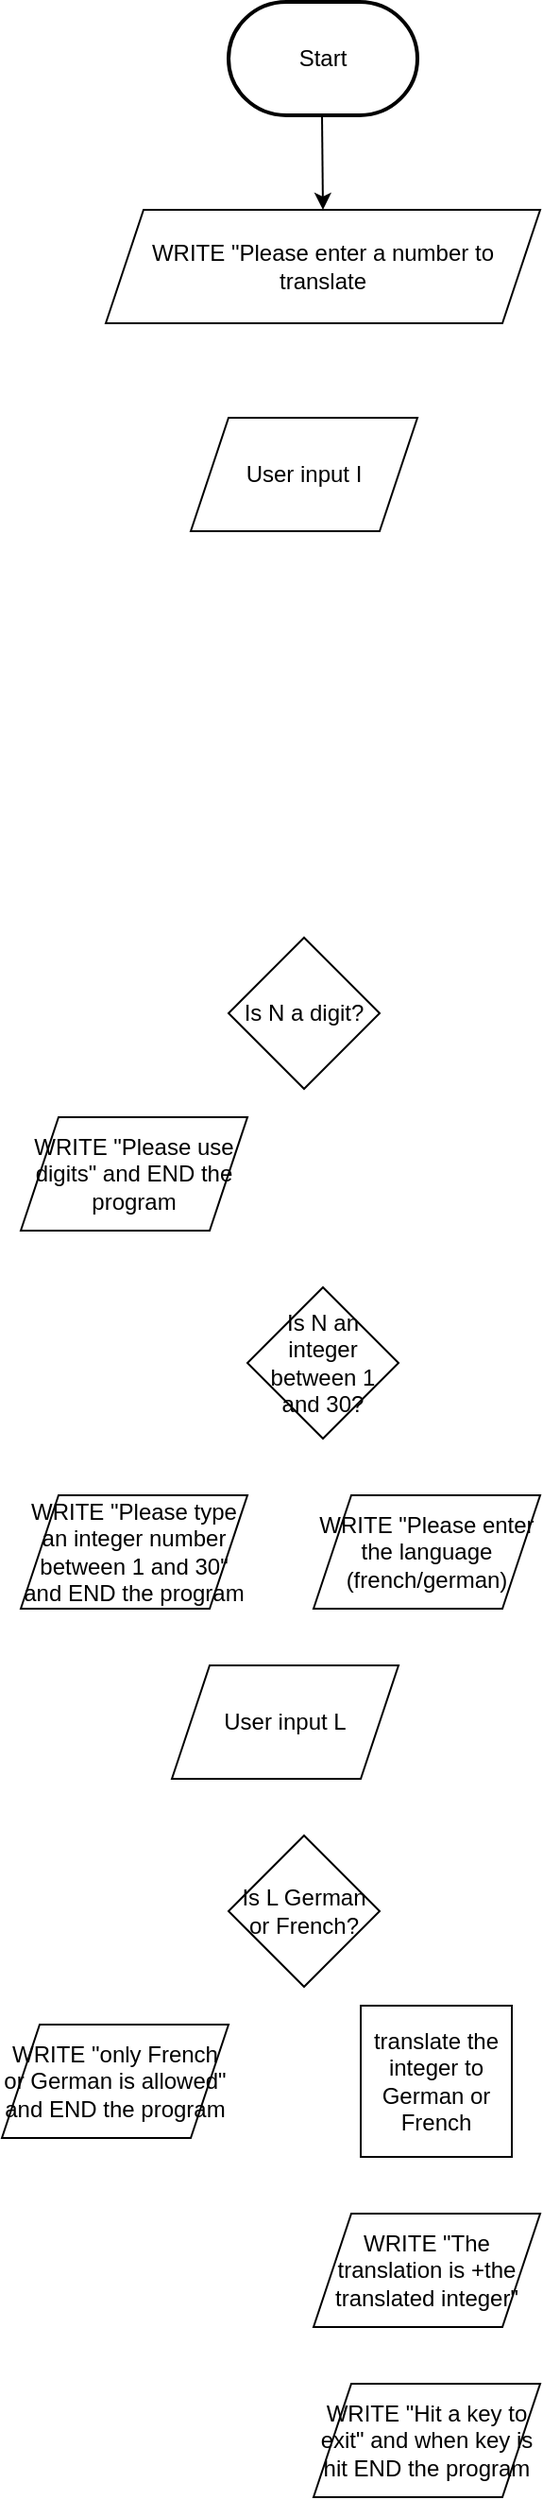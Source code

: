 <mxfile version="17.4.0" type="github">
  <diagram id="C5RBs43oDa-KdzZeNtuy" name="Page-1">
    <mxGraphModel dx="269" dy="480" grid="1" gridSize="10" guides="1" tooltips="1" connect="1" arrows="1" fold="1" page="1" pageScale="1" pageWidth="827" pageHeight="1169" math="0" shadow="0">
      <root>
        <mxCell id="WIyWlLk6GJQsqaUBKTNV-0" />
        <mxCell id="WIyWlLk6GJQsqaUBKTNV-1" parent="WIyWlLk6GJQsqaUBKTNV-0" />
        <mxCell id="RvwR0fZso2CuBzvNc8VW-1" value="Start" style="strokeWidth=2;html=1;shape=mxgraph.flowchart.terminator;whiteSpace=wrap;" vertex="1" parent="WIyWlLk6GJQsqaUBKTNV-1">
          <mxGeometry x="500" y="90" width="100" height="60" as="geometry" />
        </mxCell>
        <mxCell id="RvwR0fZso2CuBzvNc8VW-2" value="" style="endArrow=classic;html=1;rounded=0;" edge="1" parent="WIyWlLk6GJQsqaUBKTNV-1">
          <mxGeometry width="50" height="50" relative="1" as="geometry">
            <mxPoint x="549.5" y="150" as="sourcePoint" />
            <mxPoint x="550" y="200" as="targetPoint" />
          </mxGeometry>
        </mxCell>
        <mxCell id="RvwR0fZso2CuBzvNc8VW-3" value="WRITE &quot;Please enter a number to translate" style="shape=parallelogram;perimeter=parallelogramPerimeter;whiteSpace=wrap;html=1;fixedSize=1;" vertex="1" parent="WIyWlLk6GJQsqaUBKTNV-1">
          <mxGeometry x="435" y="200" width="230" height="60" as="geometry" />
        </mxCell>
        <mxCell id="RvwR0fZso2CuBzvNc8VW-4" value="User input I" style="shape=parallelogram;perimeter=parallelogramPerimeter;whiteSpace=wrap;html=1;fixedSize=1;" vertex="1" parent="WIyWlLk6GJQsqaUBKTNV-1">
          <mxGeometry x="480" y="310" width="120" height="60" as="geometry" />
        </mxCell>
        <mxCell id="RvwR0fZso2CuBzvNc8VW-7" value="Is N a digit?" style="rhombus;whiteSpace=wrap;html=1;" vertex="1" parent="WIyWlLk6GJQsqaUBKTNV-1">
          <mxGeometry x="500" y="585" width="80" height="80" as="geometry" />
        </mxCell>
        <mxCell id="RvwR0fZso2CuBzvNc8VW-8" value="WRITE &quot;Please use digits&quot; and END the program" style="shape=parallelogram;perimeter=parallelogramPerimeter;whiteSpace=wrap;html=1;fixedSize=1;" vertex="1" parent="WIyWlLk6GJQsqaUBKTNV-1">
          <mxGeometry x="390" y="680" width="120" height="60" as="geometry" />
        </mxCell>
        <mxCell id="RvwR0fZso2CuBzvNc8VW-10" value="Is N an integer between 1 and 30?" style="rhombus;whiteSpace=wrap;html=1;" vertex="1" parent="WIyWlLk6GJQsqaUBKTNV-1">
          <mxGeometry x="510" y="770" width="80" height="80" as="geometry" />
        </mxCell>
        <mxCell id="RvwR0fZso2CuBzvNc8VW-11" value="WRITE &quot;Please type an integer number between 1 and 30&quot; and END the program" style="shape=parallelogram;perimeter=parallelogramPerimeter;whiteSpace=wrap;html=1;fixedSize=1;" vertex="1" parent="WIyWlLk6GJQsqaUBKTNV-1">
          <mxGeometry x="390" y="880" width="120" height="60" as="geometry" />
        </mxCell>
        <mxCell id="RvwR0fZso2CuBzvNc8VW-12" value="WRITE &quot;Please enter the language (french/german)" style="shape=parallelogram;perimeter=parallelogramPerimeter;whiteSpace=wrap;html=1;fixedSize=1;" vertex="1" parent="WIyWlLk6GJQsqaUBKTNV-1">
          <mxGeometry x="545" y="880" width="120" height="60" as="geometry" />
        </mxCell>
        <mxCell id="RvwR0fZso2CuBzvNc8VW-13" value="User input L" style="shape=parallelogram;perimeter=parallelogramPerimeter;whiteSpace=wrap;html=1;fixedSize=1;" vertex="1" parent="WIyWlLk6GJQsqaUBKTNV-1">
          <mxGeometry x="470" y="970" width="120" height="60" as="geometry" />
        </mxCell>
        <mxCell id="RvwR0fZso2CuBzvNc8VW-14" value="Is L German or French?" style="rhombus;whiteSpace=wrap;html=1;" vertex="1" parent="WIyWlLk6GJQsqaUBKTNV-1">
          <mxGeometry x="500" y="1060" width="80" height="80" as="geometry" />
        </mxCell>
        <mxCell id="RvwR0fZso2CuBzvNc8VW-15" value="WRITE &quot;only French or German is allowed&quot; and END the program" style="shape=parallelogram;perimeter=parallelogramPerimeter;whiteSpace=wrap;html=1;fixedSize=1;" vertex="1" parent="WIyWlLk6GJQsqaUBKTNV-1">
          <mxGeometry x="380" y="1160" width="120" height="60" as="geometry" />
        </mxCell>
        <mxCell id="RvwR0fZso2CuBzvNc8VW-16" value="translate the integer to German or French" style="whiteSpace=wrap;html=1;aspect=fixed;" vertex="1" parent="WIyWlLk6GJQsqaUBKTNV-1">
          <mxGeometry x="570" y="1150" width="80" height="80" as="geometry" />
        </mxCell>
        <mxCell id="RvwR0fZso2CuBzvNc8VW-17" value="WRITE &quot;The translation is +the translated integer&quot;" style="shape=parallelogram;perimeter=parallelogramPerimeter;whiteSpace=wrap;html=1;fixedSize=1;" vertex="1" parent="WIyWlLk6GJQsqaUBKTNV-1">
          <mxGeometry x="545" y="1260" width="120" height="60" as="geometry" />
        </mxCell>
        <mxCell id="RvwR0fZso2CuBzvNc8VW-18" value="WRITE &quot;Hit a key to exit&quot; and when key is hit END the program" style="shape=parallelogram;perimeter=parallelogramPerimeter;whiteSpace=wrap;html=1;fixedSize=1;" vertex="1" parent="WIyWlLk6GJQsqaUBKTNV-1">
          <mxGeometry x="545" y="1350" width="120" height="60" as="geometry" />
        </mxCell>
      </root>
    </mxGraphModel>
  </diagram>
</mxfile>
